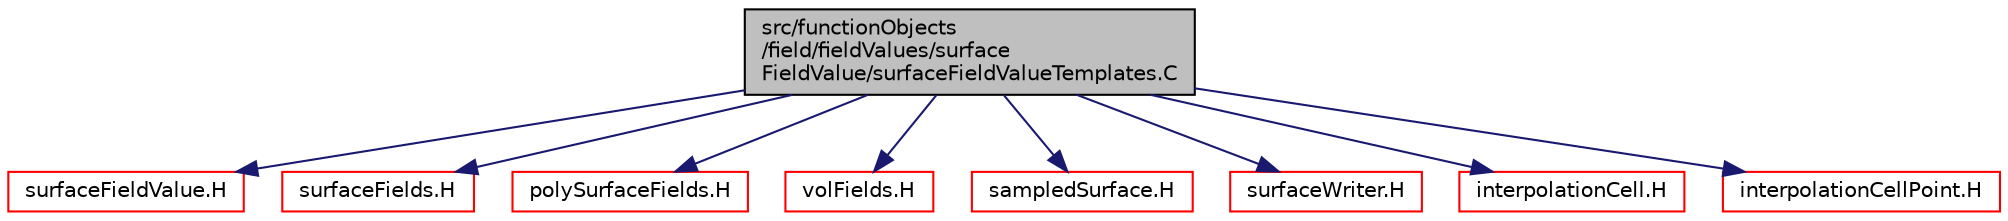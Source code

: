 digraph "src/functionObjects/field/fieldValues/surfaceFieldValue/surfaceFieldValueTemplates.C"
{
  bgcolor="transparent";
  edge [fontname="Helvetica",fontsize="10",labelfontname="Helvetica",labelfontsize="10"];
  node [fontname="Helvetica",fontsize="10",shape=record];
  Node1 [label="src/functionObjects\l/field/fieldValues/surface\lFieldValue/surfaceFieldValueTemplates.C",height=0.2,width=0.4,color="black", fillcolor="grey75", style="filled" fontcolor="black"];
  Node1 -> Node2 [color="midnightblue",fontsize="10",style="solid",fontname="Helvetica"];
  Node2 [label="surfaceFieldValue.H",height=0.2,width=0.4,color="red",URL="$surfaceFieldValue_8H.html"];
  Node1 -> Node3 [color="midnightblue",fontsize="10",style="solid",fontname="Helvetica"];
  Node3 [label="surfaceFields.H",height=0.2,width=0.4,color="red",URL="$surfaceFields_8H.html",tooltip="Foam::surfaceFields. "];
  Node1 -> Node4 [color="midnightblue",fontsize="10",style="solid",fontname="Helvetica"];
  Node4 [label="polySurfaceFields.H",height=0.2,width=0.4,color="red",URL="$polySurfaceFields_8H.html",tooltip="Fields for polySurface. "];
  Node1 -> Node5 [color="midnightblue",fontsize="10",style="solid",fontname="Helvetica"];
  Node5 [label="volFields.H",height=0.2,width=0.4,color="red",URL="$volFields_8H.html"];
  Node1 -> Node6 [color="midnightblue",fontsize="10",style="solid",fontname="Helvetica"];
  Node6 [label="sampledSurface.H",height=0.2,width=0.4,color="red",URL="$sampledSurface_8H.html"];
  Node1 -> Node7 [color="midnightblue",fontsize="10",style="solid",fontname="Helvetica"];
  Node7 [label="surfaceWriter.H",height=0.2,width=0.4,color="red",URL="$surfaceWriter_8H.html"];
  Node1 -> Node8 [color="midnightblue",fontsize="10",style="solid",fontname="Helvetica"];
  Node8 [label="interpolationCell.H",height=0.2,width=0.4,color="red",URL="$interpolationCell_8H.html"];
  Node1 -> Node9 [color="midnightblue",fontsize="10",style="solid",fontname="Helvetica"];
  Node9 [label="interpolationCellPoint.H",height=0.2,width=0.4,color="red",URL="$interpolationCellPoint_8H.html"];
}
